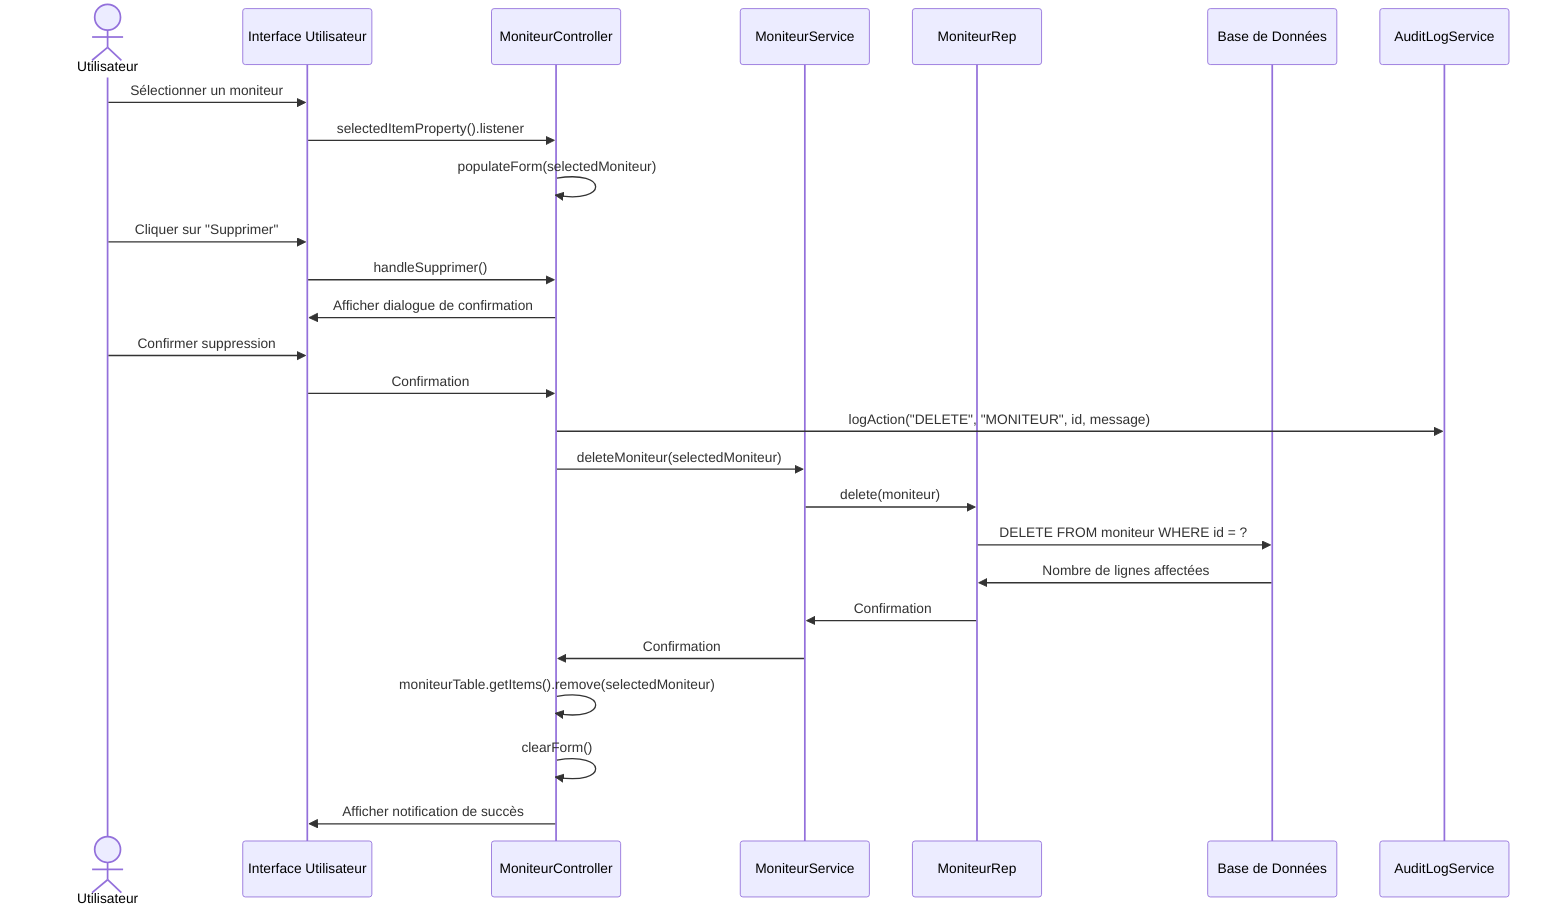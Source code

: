 sequenceDiagram
    actor Utilisateur
    participant IHM as Interface Utilisateur
    participant Ctrl as MoniteurController
    participant Svc as MoniteurService
    participant Rep as MoniteurRep
    participant DB as Base de Données
    participant Audit as AuditLogService

    Utilisateur->>IHM: Sélectionner un moniteur
    IHM->>Ctrl: selectedItemProperty().listener
    Ctrl->>Ctrl: populateForm(selectedMoniteur)
    Utilisateur->>IHM: Cliquer sur "Supprimer"
    IHM->>Ctrl: handleSupprimer()
    Ctrl->>IHM: Afficher dialogue de confirmation
    Utilisateur->>IHM: Confirmer suppression
    IHM->>Ctrl: Confirmation
    Ctrl->>Audit: logAction("DELETE", "MONITEUR", id, message)
    Ctrl->>Svc: deleteMoniteur(selectedMoniteur)
    Svc->>Rep: delete(moniteur)
    Rep->>DB: DELETE FROM moniteur WHERE id = ?
    DB->>Rep: Nombre de lignes affectées
    Rep->>Svc: Confirmation
    Svc->>Ctrl: Confirmation
    Ctrl->>Ctrl: moniteurTable.getItems().remove(selectedMoniteur)
    Ctrl->>Ctrl: clearForm()
    Ctrl->>IHM: Afficher notification de succès